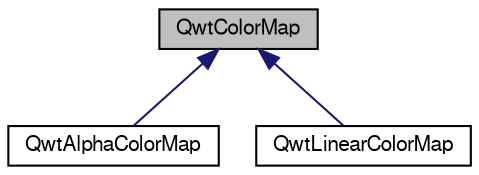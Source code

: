 digraph G
{
  edge [fontname="FreeSans",fontsize="10",labelfontname="FreeSans",labelfontsize="10"];
  node [fontname="FreeSans",fontsize="10",shape=record];
  Node1 [label="QwtColorMap",height=0.2,width=0.4,color="black", fillcolor="grey75", style="filled" fontcolor="black"];
  Node1 -> Node2 [dir="back",color="midnightblue",fontsize="10",style="solid",fontname="FreeSans"];
  Node2 [label="QwtAlphaColorMap",height=0.2,width=0.4,color="black", fillcolor="white", style="filled",URL="$class_qwt_alpha_color_map.html",tooltip="QwtAlphaColorMap variies the alpha value of a color."];
  Node1 -> Node3 [dir="back",color="midnightblue",fontsize="10",style="solid",fontname="FreeSans"];
  Node3 [label="QwtLinearColorMap",height=0.2,width=0.4,color="black", fillcolor="white", style="filled",URL="$class_qwt_linear_color_map.html",tooltip="QwtLinearColorMap builds a color map from color stops."];
}
